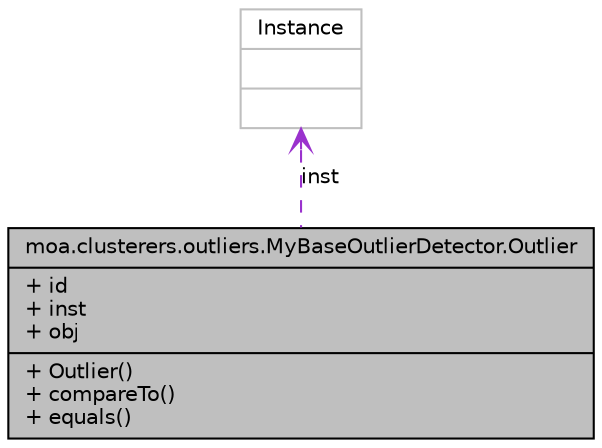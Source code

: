 digraph G
{
  edge [fontname="Helvetica",fontsize="10",labelfontname="Helvetica",labelfontsize="10"];
  node [fontname="Helvetica",fontsize="10",shape=record];
  Node1 [label="{moa.clusterers.outliers.MyBaseOutlierDetector.Outlier\n|+ id\l+ inst\l+ obj\l|+ Outlier()\l+ compareTo()\l+ equals()\l}",height=0.2,width=0.4,color="black", fillcolor="grey75", style="filled" fontcolor="black"];
  Node2 -> Node1 [dir=back,color="darkorchid3",fontsize="10",style="dashed",label="inst",arrowtail="open",fontname="Helvetica"];
  Node2 [label="{Instance\n||}",height=0.2,width=0.4,color="grey75", fillcolor="white", style="filled"];
}
